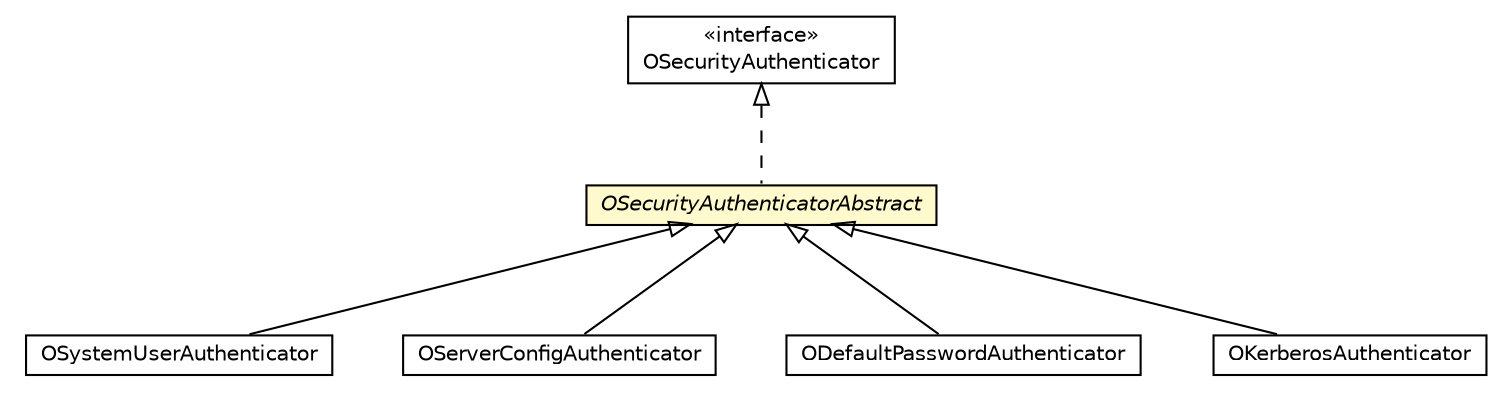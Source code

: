 #!/usr/local/bin/dot
#
# Class diagram 
# Generated by UMLGraph version R5_6-24-gf6e263 (http://www.umlgraph.org/)
#

digraph G {
	edge [fontname="Helvetica",fontsize=10,labelfontname="Helvetica",labelfontsize=10];
	node [fontname="Helvetica",fontsize=10,shape=plaintext];
	nodesep=0.25;
	ranksep=0.5;
	// com.orientechnologies.orient.server.security.OSecurityAuthenticatorAbstract
	c6334664 [label=<<table title="com.orientechnologies.orient.server.security.OSecurityAuthenticatorAbstract" border="0" cellborder="1" cellspacing="0" cellpadding="2" port="p" bgcolor="lemonChiffon" href="./OSecurityAuthenticatorAbstract.html">
		<tr><td><table border="0" cellspacing="0" cellpadding="1">
<tr><td align="center" balign="center"><font face="Helvetica-Oblique"> OSecurityAuthenticatorAbstract </font></td></tr>
		</table></td></tr>
		</table>>, URL="./OSecurityAuthenticatorAbstract.html", fontname="Helvetica", fontcolor="black", fontsize=10.0];
	// com.orientechnologies.orient.server.security.OSecurityAuthenticator
	c6334667 [label=<<table title="com.orientechnologies.orient.server.security.OSecurityAuthenticator" border="0" cellborder="1" cellspacing="0" cellpadding="2" port="p" href="./OSecurityAuthenticator.html">
		<tr><td><table border="0" cellspacing="0" cellpadding="1">
<tr><td align="center" balign="center"> &#171;interface&#187; </td></tr>
<tr><td align="center" balign="center"> OSecurityAuthenticator </td></tr>
		</table></td></tr>
		</table>>, URL="./OSecurityAuthenticator.html", fontname="Helvetica", fontcolor="black", fontsize=10.0];
	// com.orientechnologies.orient.server.security.authenticator.OSystemUserAuthenticator
	c6334668 [label=<<table title="com.orientechnologies.orient.server.security.authenticator.OSystemUserAuthenticator" border="0" cellborder="1" cellspacing="0" cellpadding="2" port="p" href="./authenticator/OSystemUserAuthenticator.html">
		<tr><td><table border="0" cellspacing="0" cellpadding="1">
<tr><td align="center" balign="center"> OSystemUserAuthenticator </td></tr>
		</table></td></tr>
		</table>>, URL="./authenticator/OSystemUserAuthenticator.html", fontname="Helvetica", fontcolor="black", fontsize=10.0];
	// com.orientechnologies.orient.server.security.authenticator.OServerConfigAuthenticator
	c6334669 [label=<<table title="com.orientechnologies.orient.server.security.authenticator.OServerConfigAuthenticator" border="0" cellborder="1" cellspacing="0" cellpadding="2" port="p" href="./authenticator/OServerConfigAuthenticator.html">
		<tr><td><table border="0" cellspacing="0" cellpadding="1">
<tr><td align="center" balign="center"> OServerConfigAuthenticator </td></tr>
		</table></td></tr>
		</table>>, URL="./authenticator/OServerConfigAuthenticator.html", fontname="Helvetica", fontcolor="black", fontsize=10.0];
	// com.orientechnologies.orient.server.security.authenticator.ODefaultPasswordAuthenticator
	c6334670 [label=<<table title="com.orientechnologies.orient.server.security.authenticator.ODefaultPasswordAuthenticator" border="0" cellborder="1" cellspacing="0" cellpadding="2" port="p" href="./authenticator/ODefaultPasswordAuthenticator.html">
		<tr><td><table border="0" cellspacing="0" cellpadding="1">
<tr><td align="center" balign="center"> ODefaultPasswordAuthenticator </td></tr>
		</table></td></tr>
		</table>>, URL="./authenticator/ODefaultPasswordAuthenticator.html", fontname="Helvetica", fontcolor="black", fontsize=10.0];
	// com.orientechnologies.security.kerberos.OKerberosAuthenticator
	c6334696 [label=<<table title="com.orientechnologies.security.kerberos.OKerberosAuthenticator" border="0" cellborder="1" cellspacing="0" cellpadding="2" port="p" href="../../../security/kerberos/OKerberosAuthenticator.html">
		<tr><td><table border="0" cellspacing="0" cellpadding="1">
<tr><td align="center" balign="center"> OKerberosAuthenticator </td></tr>
		</table></td></tr>
		</table>>, URL="../../../security/kerberos/OKerberosAuthenticator.html", fontname="Helvetica", fontcolor="black", fontsize=10.0];
	//com.orientechnologies.orient.server.security.OSecurityAuthenticatorAbstract implements com.orientechnologies.orient.server.security.OSecurityAuthenticator
	c6334667:p -> c6334664:p [dir=back,arrowtail=empty,style=dashed];
	//com.orientechnologies.orient.server.security.authenticator.OSystemUserAuthenticator extends com.orientechnologies.orient.server.security.OSecurityAuthenticatorAbstract
	c6334664:p -> c6334668:p [dir=back,arrowtail=empty];
	//com.orientechnologies.orient.server.security.authenticator.OServerConfigAuthenticator extends com.orientechnologies.orient.server.security.OSecurityAuthenticatorAbstract
	c6334664:p -> c6334669:p [dir=back,arrowtail=empty];
	//com.orientechnologies.orient.server.security.authenticator.ODefaultPasswordAuthenticator extends com.orientechnologies.orient.server.security.OSecurityAuthenticatorAbstract
	c6334664:p -> c6334670:p [dir=back,arrowtail=empty];
	//com.orientechnologies.security.kerberos.OKerberosAuthenticator extends com.orientechnologies.orient.server.security.OSecurityAuthenticatorAbstract
	c6334664:p -> c6334696:p [dir=back,arrowtail=empty];
}

